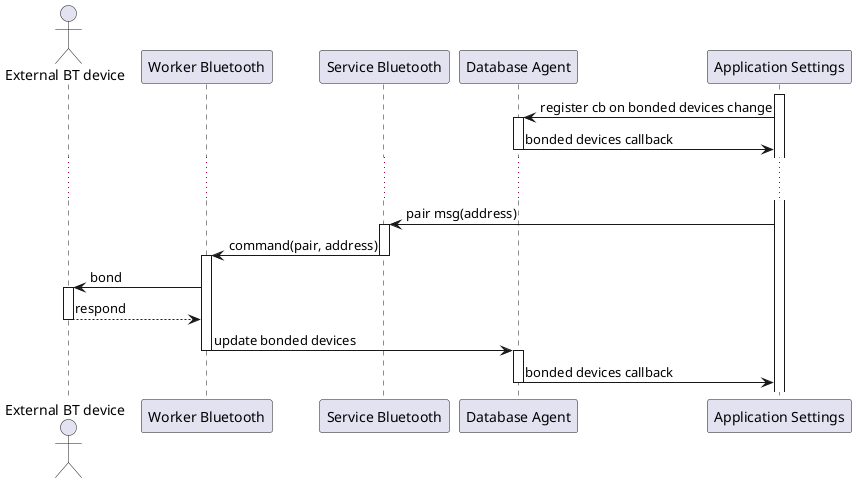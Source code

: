 @startuml

actor "External BT device" as extbt
participant "Worker Bluetooth" as workbt
participant "Service Bluetooth" as srvbt
participant "Database Agent" as sett
participant "Application Settings" as appsett

activate appsett
appsett -> sett : register cb on bonded devices change
    activate sett
appsett <- sett : bonded devices callback
    deactivate sett
        ... ...

appsett->srvbt : pair msg(address)
    activate srvbt
    srvbt -> workbt : command(pair, address)
        deactivate srvbt
        activate workbt
        workbt -> extbt : bond
            activate extbt
        workbt <-- extbt : respond
            deactivate extbt

        workbt -> sett : update bonded devices
        deactivate workbt
            activate sett
appsett <- sett : bonded devices callback
            deactivate sett



@enduml
